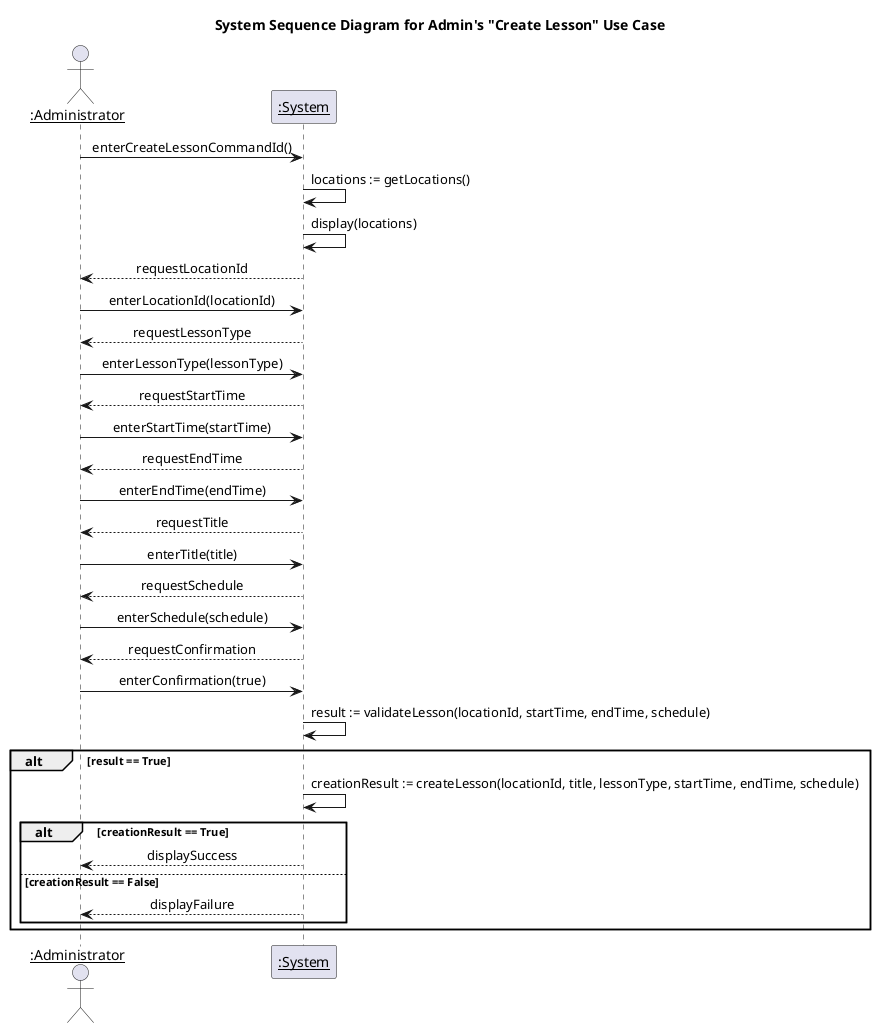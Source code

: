@startuml System Sequence Diagram for Admin's "Create Lesson" Use Case
title System Sequence Diagram for Admin's "Create Lesson" Use Case
skinparam sequenceMessageAlign center 

actor "<u>:Administrator" as admin
participant "<u>:System" as system

admin -> system : enterCreateLessonCommandId()
system -> system : locations := getLocations()
system -> system : display(locations)
system --> admin : requestLocationId
admin -> system : enterLocationId(locationId)
system --> admin : requestLessonType
admin -> system : enterLessonType(lessonType)
system --> admin : requestStartTime
admin -> system : enterStartTime(startTime)
system --> admin : requestEndTime
admin -> system : enterEndTime(endTime)
system --> admin : requestTitle
admin -> system : enterTitle(title)
system --> admin : requestSchedule
admin -> system : enterSchedule(schedule)
system --> admin : requestConfirmation
admin -> system : enterConfirmation(true)
system -> system : result := validateLesson(locationId, startTime, endTime, schedule)
alt result == True
    system -> system : creationResult := createLesson(locationId, title, lessonType, startTime, endTime, schedule)
    alt creationResult == True
        system --> admin : displaySuccess
    else creationResult == False
        system --> admin : displayFailure
    end
end
@enduml